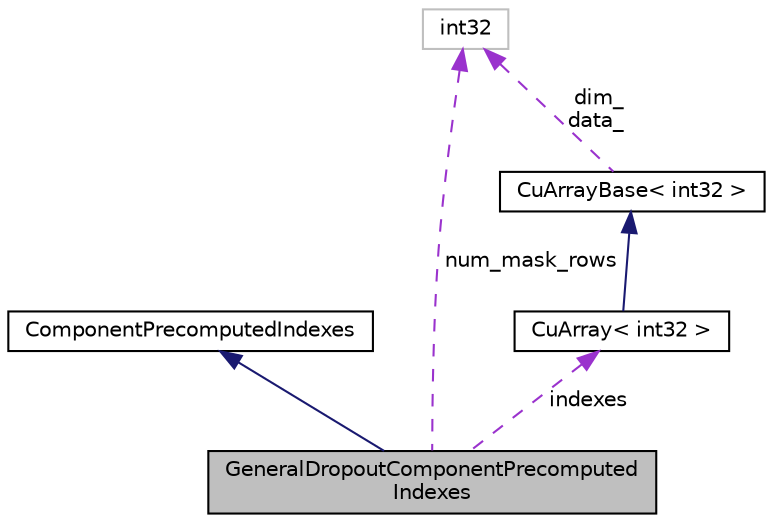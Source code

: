 digraph "GeneralDropoutComponentPrecomputedIndexes"
{
  edge [fontname="Helvetica",fontsize="10",labelfontname="Helvetica",labelfontsize="10"];
  node [fontname="Helvetica",fontsize="10",shape=record];
  Node2 [label="GeneralDropoutComponentPrecomputed\lIndexes",height=0.2,width=0.4,color="black", fillcolor="grey75", style="filled", fontcolor="black"];
  Node3 -> Node2 [dir="back",color="midnightblue",fontsize="10",style="solid",fontname="Helvetica"];
  Node3 [label="ComponentPrecomputedIndexes",height=0.2,width=0.4,color="black", fillcolor="white", style="filled",URL="$classkaldi_1_1nnet3_1_1ComponentPrecomputedIndexes.html"];
  Node4 -> Node2 [dir="back",color="darkorchid3",fontsize="10",style="dashed",label=" indexes" ,fontname="Helvetica"];
  Node4 [label="CuArray\< int32 \>",height=0.2,width=0.4,color="black", fillcolor="white", style="filled",URL="$classkaldi_1_1CuArray.html"];
  Node5 -> Node4 [dir="back",color="midnightblue",fontsize="10",style="solid",fontname="Helvetica"];
  Node5 [label="CuArrayBase\< int32 \>",height=0.2,width=0.4,color="black", fillcolor="white", style="filled",URL="$classkaldi_1_1CuArrayBase.html"];
  Node6 -> Node5 [dir="back",color="darkorchid3",fontsize="10",style="dashed",label=" dim_\ndata_" ,fontname="Helvetica"];
  Node6 [label="int32",height=0.2,width=0.4,color="grey75", fillcolor="white", style="filled"];
  Node6 -> Node2 [dir="back",color="darkorchid3",fontsize="10",style="dashed",label=" num_mask_rows" ,fontname="Helvetica"];
}
